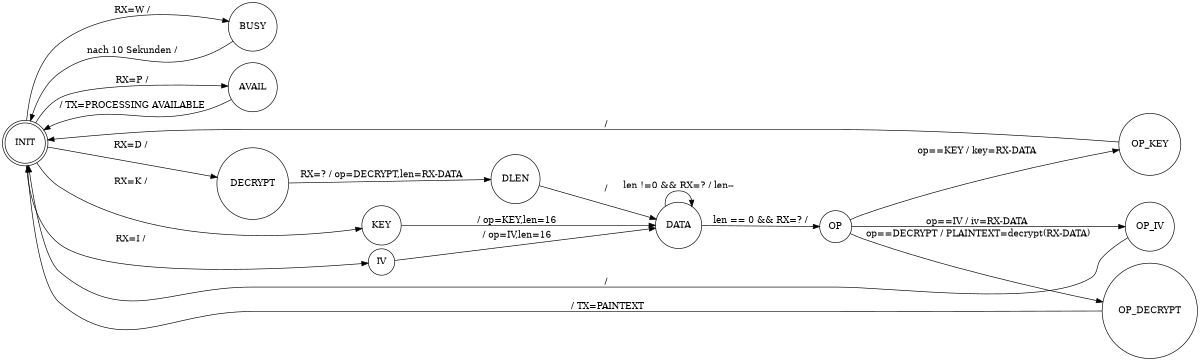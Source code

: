 digraph finite_state_machine {
	graph [ dpi=300 ];
	rankdir=LR;
	size="8,5"
	node [shape = doublecircle]; INIT;
	node [shape = circle];
	INIT -> BUSY [ label = "RX=W /" ];
	BUSY -> INIT [ label = "nach 10 Sekunden /"]
	INIT -> AVAIL [ label = "RX=P /" ];
	AVAIL -> INIT [ label = "/ TX=PROCESSING AVAILABLE" ];
	
	INIT -> KEY [ label = "RX=K / " ];
	KEY -> DATA [ label = " / op=KEY,len=16" ];
	DATA -> DATA [ label = "len !=0 && RX=? / len--" ];
	DATA -> OP [ label = "len == 0 && RX=? /" ];
	OP -> OP_KEY [ label = "op==KEY / key=RX-DATA" ];
	OP_KEY -> INIT [ label = " / " ];
	
	INIT -> IV [ label = "RX=I / " ];
	IV -> DATA [ label = " / op=IV,len=16" ];
	OP -> OP_IV [ label = "op==IV / iv=RX-DATA" ];
	OP_IV -> INIT [ label = " / " ];
	
	INIT -> DECRYPT [ label = "RX=D / " ];
	DECRYPT -> DLEN [ label = "RX=? / op=DECRYPT,len=RX-DATA" ];
	DLEN -> DATA [ label = " / " ];
	OP -> OP_DECRYPT [ label = " op==DECRYPT / PLAINTEXT=decrypt(RX-DATA)" ];
	OP_DECRYPT -> INIT [ label = " / TX=PAINTEXT"]

}
